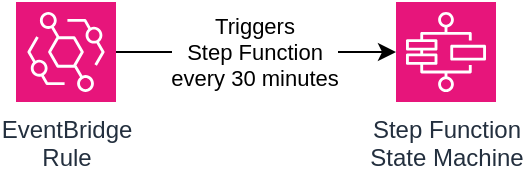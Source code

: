 <mxfile version="25.0.3">
  <diagram name="Page-1" id="pJAdD27wr277fspa9QuP">
    <mxGraphModel dx="487" dy="374" grid="1" gridSize="10" guides="1" tooltips="1" connect="1" arrows="1" fold="1" page="1" pageScale="1" pageWidth="850" pageHeight="1100" math="0" shadow="0">
      <root>
        <mxCell id="0" />
        <mxCell id="1" parent="0" />
        <mxCell id="9EtDPDRzSMfZJMTSpzpW-1" value="EventBridge&lt;div&gt;Rule&lt;/div&gt;" style="sketch=0;points=[[0,0,0],[0.25,0,0],[0.5,0,0],[0.75,0,0],[1,0,0],[0,1,0],[0.25,1,0],[0.5,1,0],[0.75,1,0],[1,1,0],[0,0.25,0],[0,0.5,0],[0,0.75,0],[1,0.25,0],[1,0.5,0],[1,0.75,0]];outlineConnect=0;fontColor=#232F3E;fillColor=#E7157B;strokeColor=#ffffff;dashed=0;verticalLabelPosition=bottom;verticalAlign=top;align=center;html=1;fontSize=12;fontStyle=0;aspect=fixed;shape=mxgraph.aws4.resourceIcon;resIcon=mxgraph.aws4.eventbridge;" vertex="1" parent="1">
          <mxGeometry x="110" y="40" width="50" height="50" as="geometry" />
        </mxCell>
        <mxCell id="9EtDPDRzSMfZJMTSpzpW-2" value="Step Function&lt;div&gt;State Machine&lt;/div&gt;" style="sketch=0;points=[[0,0,0],[0.25,0,0],[0.5,0,0],[0.75,0,0],[1,0,0],[0,1,0],[0.25,1,0],[0.5,1,0],[0.75,1,0],[1,1,0],[0,0.25,0],[0,0.5,0],[0,0.75,0],[1,0.25,0],[1,0.5,0],[1,0.75,0]];outlineConnect=0;fontColor=#232F3E;fillColor=#E7157B;strokeColor=#ffffff;dashed=0;verticalLabelPosition=bottom;verticalAlign=top;align=center;html=1;fontSize=12;fontStyle=0;aspect=fixed;shape=mxgraph.aws4.resourceIcon;resIcon=mxgraph.aws4.step_functions;" vertex="1" parent="1">
          <mxGeometry x="300" y="40" width="50" height="50" as="geometry" />
        </mxCell>
        <mxCell id="9EtDPDRzSMfZJMTSpzpW-3" style="edgeStyle=orthogonalEdgeStyle;rounded=0;orthogonalLoop=1;jettySize=auto;html=1;entryX=0;entryY=0.5;entryDx=0;entryDy=0;entryPerimeter=0;" edge="1" parent="1" source="9EtDPDRzSMfZJMTSpzpW-1" target="9EtDPDRzSMfZJMTSpzpW-2">
          <mxGeometry relative="1" as="geometry" />
        </mxCell>
        <mxCell id="9EtDPDRzSMfZJMTSpzpW-4" value="Triggers&lt;div&gt;Step Function&lt;/div&gt;&lt;div&gt;every 30 minutes&lt;/div&gt;" style="edgeLabel;html=1;align=center;verticalAlign=middle;resizable=0;points=[];" vertex="1" connectable="0" parent="9EtDPDRzSMfZJMTSpzpW-3">
          <mxGeometry x="-0.021" relative="1" as="geometry">
            <mxPoint as="offset" />
          </mxGeometry>
        </mxCell>
      </root>
    </mxGraphModel>
  </diagram>
</mxfile>
